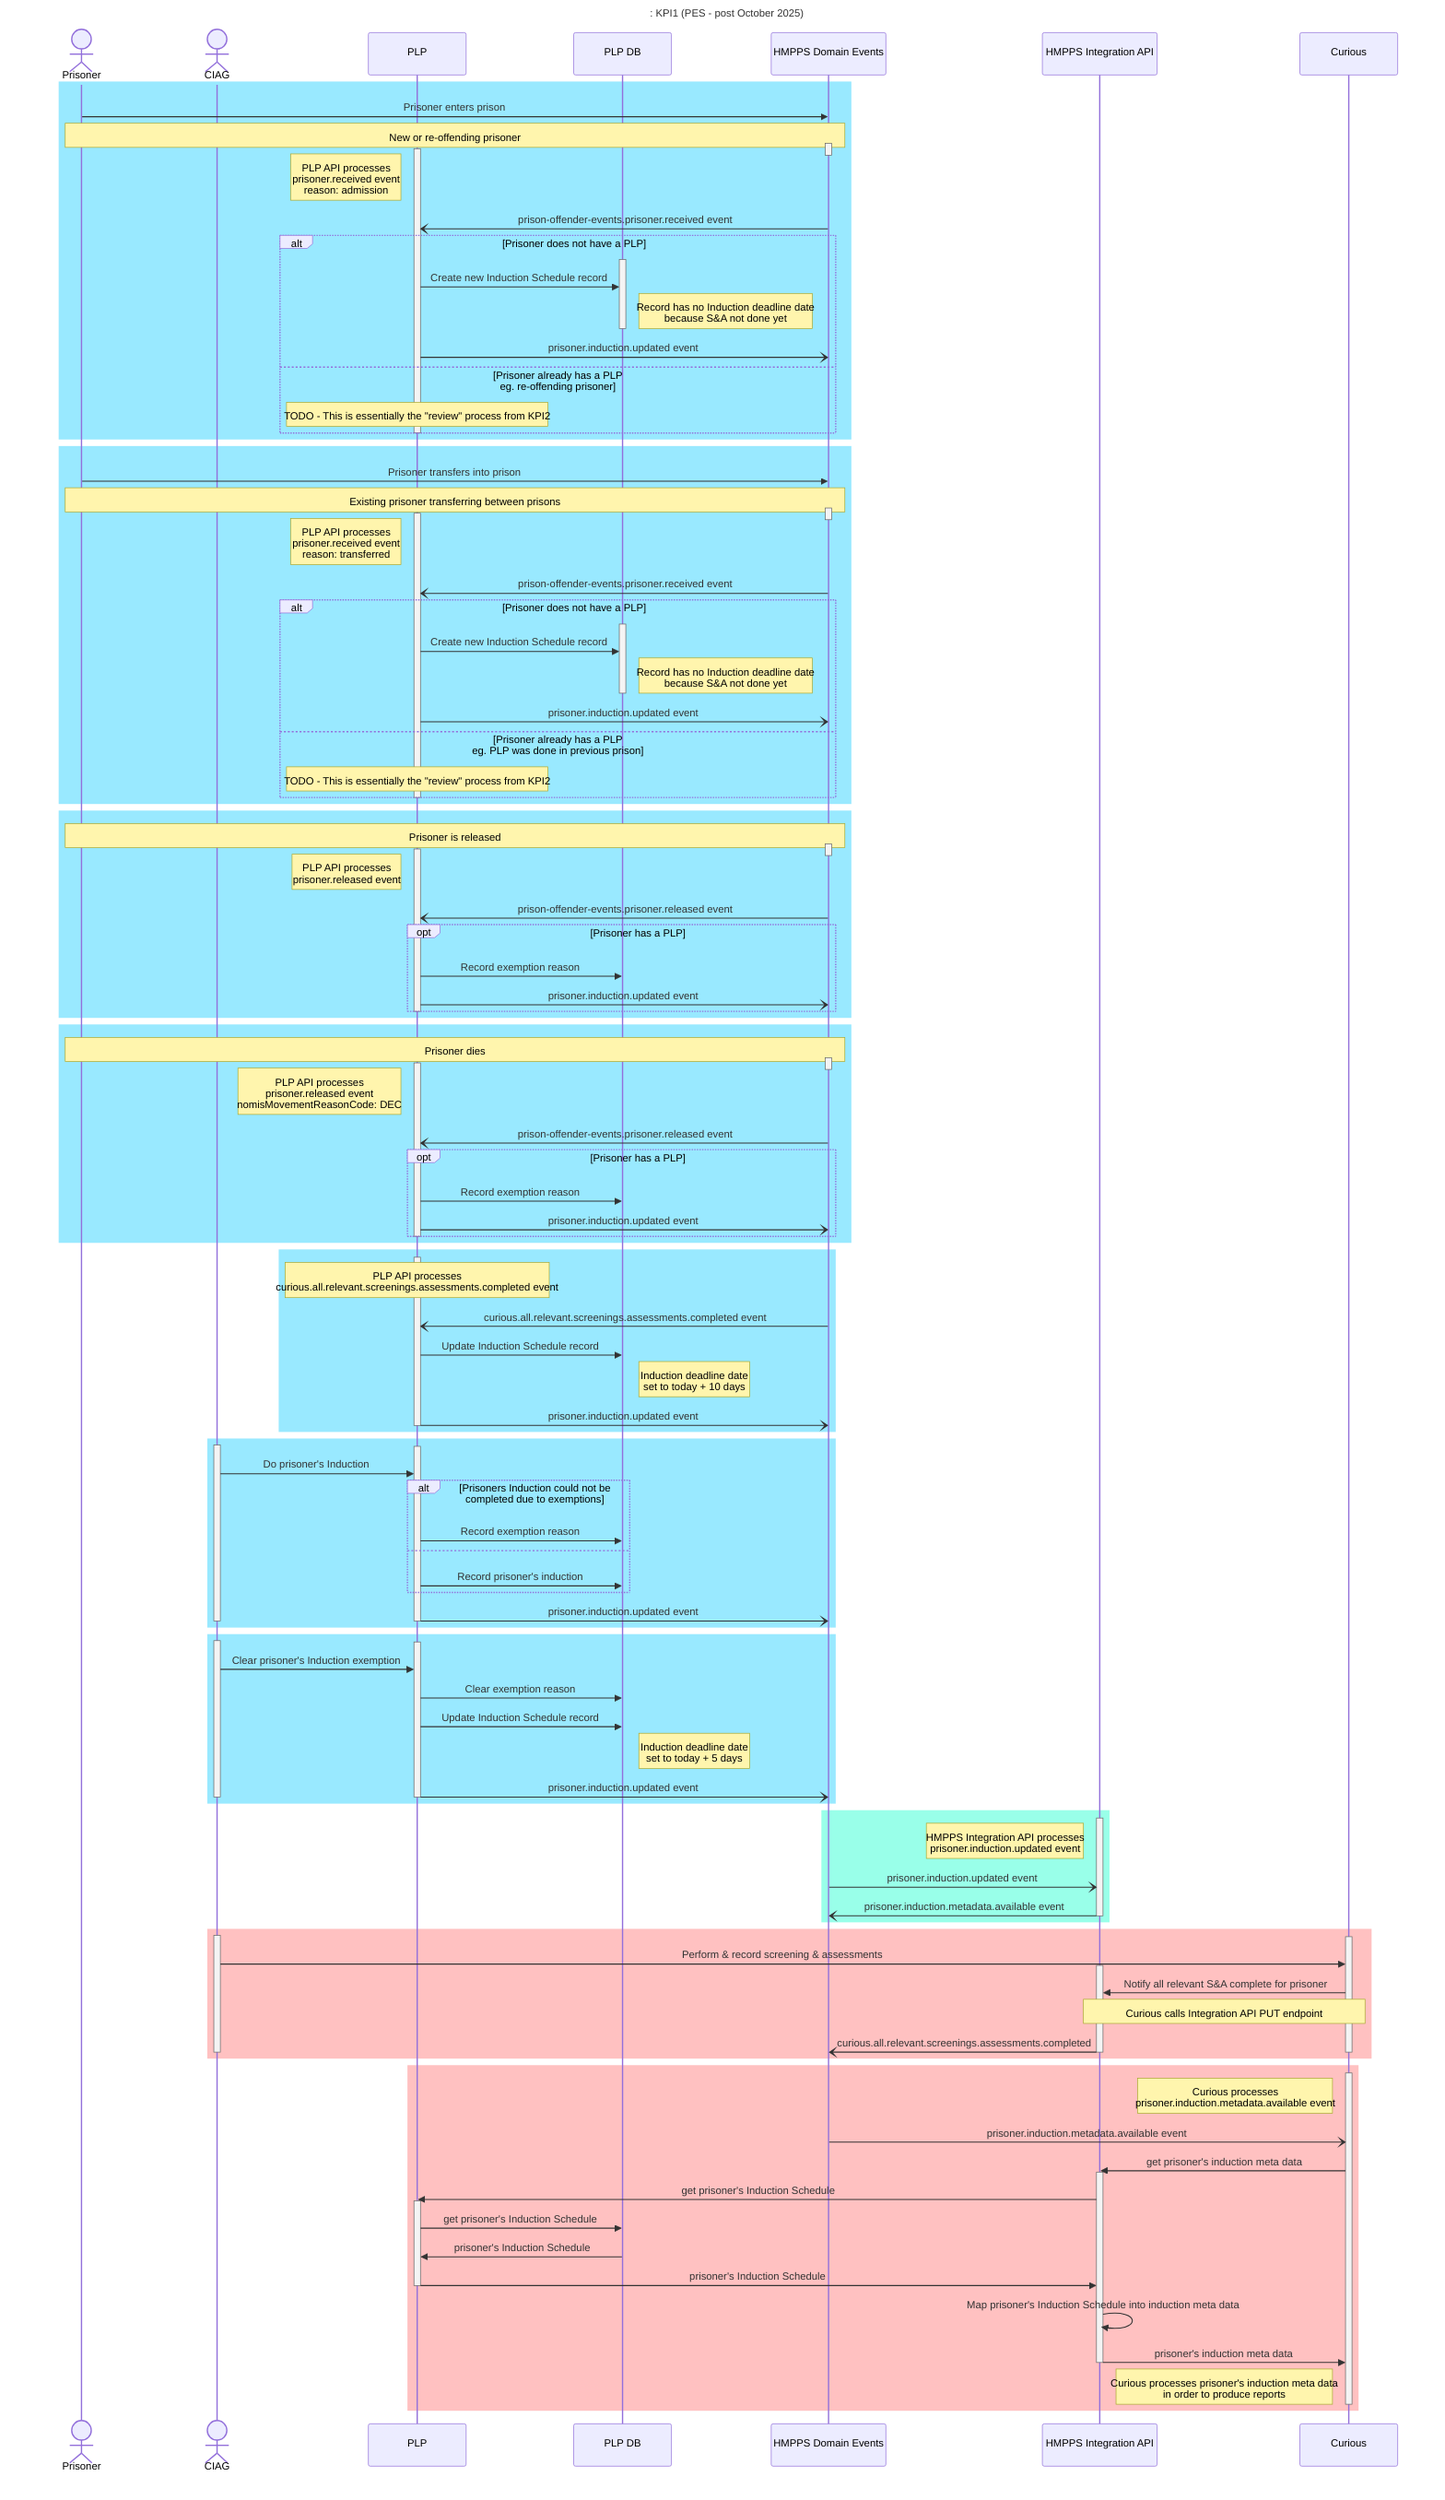 sequenceDiagram
  title : KPI1 (PES - post October 2025)

  actor Prisoner as Prisoner
  actor CIAG as CIAG
  participant PLP as PLP
  participant PLPDB as PLP DB
  participant DomainEvents as HMPPS Domain Events
  participant Integration as HMPPS Integration API
  participant Curious as Curious

  rect rgba(0, 200, 255, 0.4)
    Prisoner ->> DomainEvents: Prisoner enters prison
    note over Prisoner, DomainEvents: New or re-offending prisoner
    activate DomainEvents
    deactivate DomainEvents

    activate PLP
      note left of PLP: PLP API processes<br/>prisoner.received event<br/>reason: admission
      DomainEvents -) PLP: prison-offender-events.prisoner.received event
      alt Prisoner does not have a PLP
        activate PLPDB
          PLP ->> PLPDB: Create new Induction Schedule record
          note right of PLPDB: Record has no Induction deadline date<br/>because S&A not done yet
        deactivate PLPDB
        PLP -) DomainEvents: prisoner.induction.updated event
      else Prisoner already has a PLP<br/>eg. re-offending prisoner
        note over PLP: TODO - This is essentially the "review" process from KPI2
      end
    deactivate PLP
  end

  rect rgba(0, 200, 255, 0.4)
    Prisoner ->> DomainEvents: Prisoner transfers into prison
    note over Prisoner, DomainEvents: Existing prisoner transferring between prisons
    activate DomainEvents
    deactivate DomainEvents

    activate PLP
      note left of PLP: PLP API processes<br/>prisoner.received event<br/>reason: transferred
      DomainEvents -) PLP: prison-offender-events.prisoner.received event
      alt Prisoner does not have a PLP
        activate PLPDB
          PLP ->> PLPDB: Create new Induction Schedule record
          note right of PLPDB: Record has no Induction deadline date<br/>because S&A not done yet
        deactivate PLPDB
        PLP -) DomainEvents: prisoner.induction.updated event
      else Prisoner already has a PLP<br/>eg. PLP was done in previous prison
        note over PLP: TODO - This is essentially the "review" process from KPI2
      end
    deactivate PLP
  end

  rect rgba(0, 200, 255, 0.4)
    note over Prisoner, DomainEvents: Prisoner is released
    activate DomainEvents
    deactivate DomainEvents

    activate PLP
      note left of PLP: PLP API processes<br/>prisoner.released event
      DomainEvents -) PLP: prison-offender-events.prisoner.released event
      opt Prisoner has a PLP
        PLP ->> PLPDB: Record exemption reason
        PLP -) DomainEvents: prisoner.induction.updated event
      end
    deactivate PLP
  end

  rect rgba(0, 200, 255, 0.4)
    note over Prisoner, DomainEvents: Prisoner dies
    activate DomainEvents
    deactivate DomainEvents

    activate PLP
      note left of PLP: PLP API processes<br/>prisoner.released event<br/>nomisMovementReasonCode: DEC
      DomainEvents -) PLP: prison-offender-events.prisoner.released event
      opt Prisoner has a PLP
        PLP ->> PLPDB: Record exemption reason
        PLP -) DomainEvents: prisoner.induction.updated event
      end
    deactivate PLP
  end

  rect rgba(0, 200, 255, 0.4)
    activate PLP
      note over PLP: PLP API processes<br/>curious.all.relevant.screenings.assessments.completed event
      DomainEvents -) PLP: curious.all.relevant.screenings.assessments.completed event
      PLP ->> PLPDB: Update Induction Schedule record
      note right of PLPDB: Induction deadline date<br/>set to today + 10 days
      PLP -) DomainEvents: prisoner.induction.updated event
    deactivate PLP
  end

  rect rgba(0, 200, 255, 0.4)
    activate CIAG
      activate PLP
        CIAG ->> PLP: Do prisoner's Induction
        alt Prisoners Induction could not be completed due to exemptions
          PLP ->> PLPDB: Record exemption reason
        else
          PLP ->> PLPDB: Record prisoner's induction
        end
        PLP -) DomainEvents: prisoner.induction.updated event
      deactivate PLP
    deactivate CIAG
  end

  rect rgba(0, 200, 255, 0.4)
    activate CIAG
      activate PLP
        CIAG ->> PLP: Clear prisoner's Induction exemption
        PLP ->> PLPDB: Clear exemption reason
        PLP ->> PLPDB: Update Induction Schedule record
        note right of PLPDB: Induction deadline date<br/>set to today + 5 days
        PLP -) DomainEvents: prisoner.induction.updated event
      deactivate PLP
    deactivate CIAG
  end

  rect rgba(0, 255, 200, 0.4)
    activate Integration
      note left of Integration: HMPPS Integration API processes<br/>prisoner.induction.updated event
      DomainEvents -) Integration: prisoner.induction.updated event
      Integration -) DomainEvents: prisoner.induction.metadata.available event
    deactivate Integration
  end

  rect rgba(255, 100, 100, 0.4)
    activate CIAG
      activate Curious
        CIAG ->> Curious: Perform & record screening & assessments
        activate Integration
          Curious ->> Integration: Notify all relevant S&A complete for prisoner
          note over Integration, Curious: Curious calls Integration API PUT endpoint
          Integration -) DomainEvents: curious.all.relevant.screenings.assessments.completed
        deactivate Integration
      deactivate Curious
    deactivate CIAG
  end

  rect rgba(255, 100, 100, 0.4)
    activate Curious
      note left of Curious: Curious processes<br/>prisoner.induction.metadata.available event
      DomainEvents -) Curious: prisoner.induction.metadata.available event
      Curious ->> Integration: get prisoner's induction meta data
      activate Integration
        Integration ->> PLP: get prisoner's Induction Schedule
        activate PLP
          PLP ->> PLPDB: get prisoner's Induction Schedule
          PLPDB ->> PLP: prisoner's Induction Schedule
          PLP ->> Integration: prisoner's Induction Schedule
        deactivate PLP
        Integration ->> Integration: Map prisoner's Induction Schedule into induction meta data
        Integration ->> Curious: prisoner's induction meta data
      deactivate Integration
      note left of Curious: Curious processes prisoner's induction meta data<br/>in order to produce reports
    deactivate Curious
  end